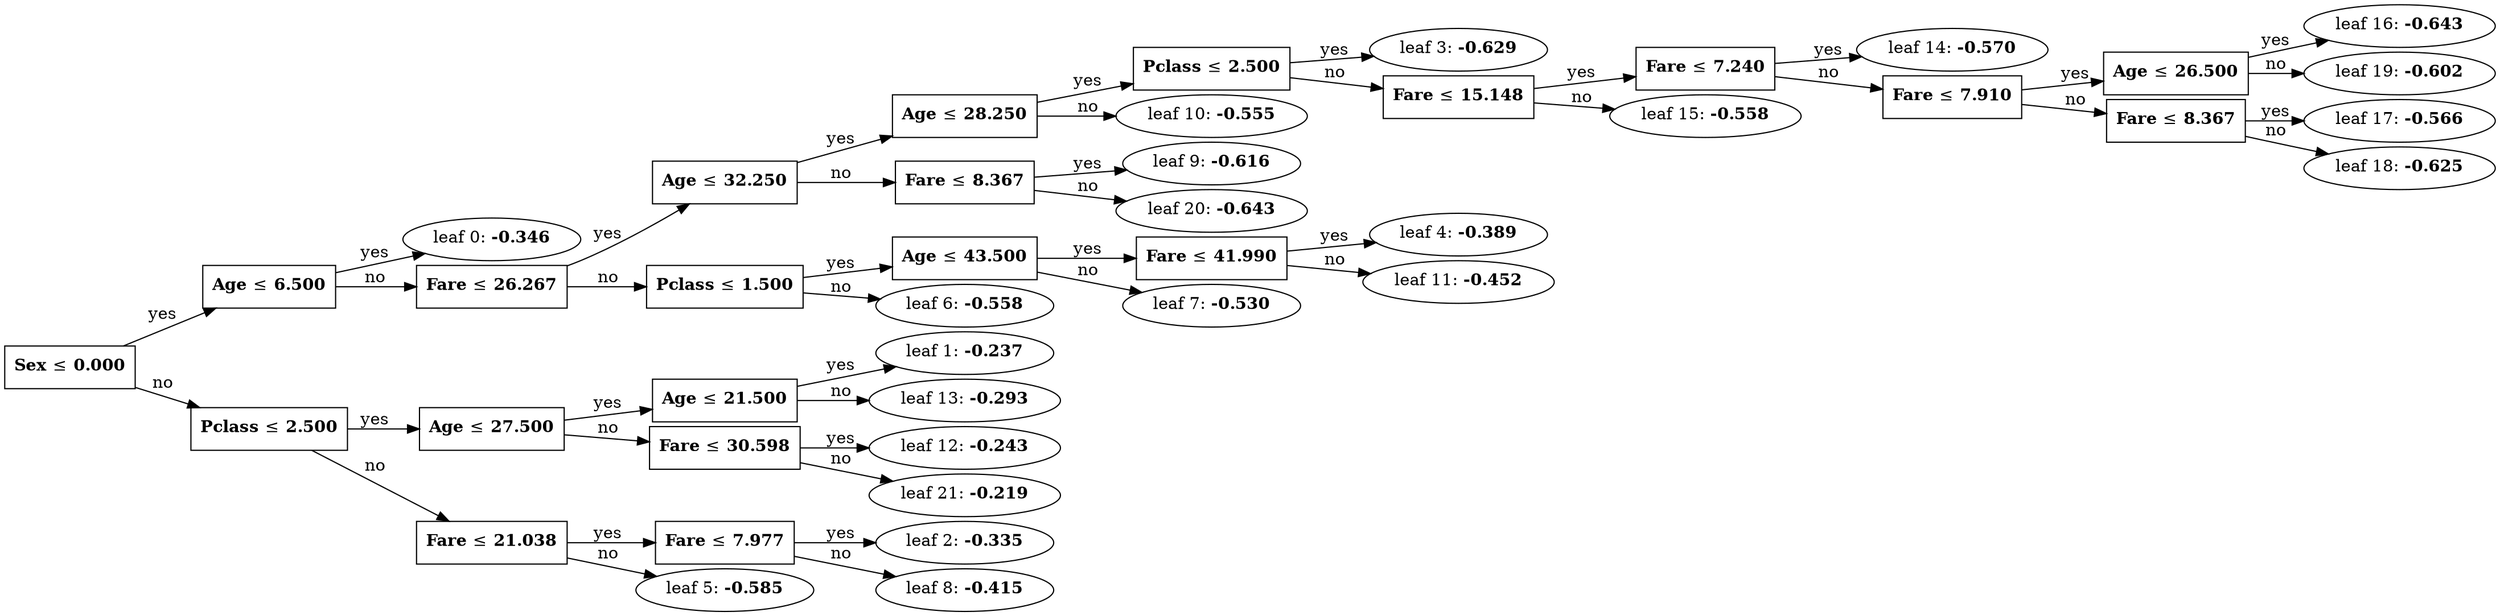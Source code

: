digraph Tree {
	graph [nodesep=0.05 rankdir=LR ranksep=0.3]
	split0 [label=<<B>Sex</B> &#8804; <B>0.000</B>> fillcolor=white shape=rectangle style=""]
	split2 [label=<<B>Age</B> &#8804; <B>6.500</B>> fillcolor=white shape=rectangle style=""]
	leaf0 [label=<leaf 0: <B>-0.346</B>>]
	split2 -> leaf0 [label=yes]
	split3 [label=<<B>Fare</B> &#8804; <B>26.267</B>> fillcolor=white shape=rectangle style=""]
	split8 [label=<<B>Age</B> &#8804; <B>32.250</B>> fillcolor=white shape=rectangle style=""]
	split9 [label=<<B>Age</B> &#8804; <B>28.250</B>> fillcolor=white shape=rectangle style=""]
	split13 [label=<<B>Pclass</B> &#8804; <B>2.500</B>> fillcolor=white shape=rectangle style=""]
	leaf3 [label=<leaf 3: <B>-0.629</B>>]
	split13 -> leaf3 [label=yes]
	split14 [label=<<B>Fare</B> &#8804; <B>15.148</B>> fillcolor=white shape=rectangle style=""]
	split15 [label=<<B>Fare</B> &#8804; <B>7.240</B>> fillcolor=white shape=rectangle style=""]
	leaf14 [label=<leaf 14: <B>-0.570</B>>]
	split15 -> leaf14 [label=yes]
	split16 [label=<<B>Fare</B> &#8804; <B>7.910</B>> fillcolor=white shape=rectangle style=""]
	split18 [label=<<B>Age</B> &#8804; <B>26.500</B>> fillcolor=white shape=rectangle style=""]
	leaf16 [label=<leaf 16: <B>-0.643</B>>]
	split18 -> leaf16 [label=yes]
	leaf19 [label=<leaf 19: <B>-0.602</B>>]
	split18 -> leaf19 [label=no]
	split16 -> split18 [label=yes]
	split17 [label=<<B>Fare</B> &#8804; <B>8.367</B>> fillcolor=white shape=rectangle style=""]
	leaf17 [label=<leaf 17: <B>-0.566</B>>]
	split17 -> leaf17 [label=yes]
	leaf18 [label=<leaf 18: <B>-0.625</B>>]
	split17 -> leaf18 [label=no]
	split16 -> split17 [label=no]
	split15 -> split16 [label=no]
	split14 -> split15 [label=yes]
	leaf15 [label=<leaf 15: <B>-0.558</B>>]
	split14 -> leaf15 [label=no]
	split13 -> split14 [label=no]
	split9 -> split13 [label=yes]
	leaf10 [label=<leaf 10: <B>-0.555</B>>]
	split9 -> leaf10 [label=no]
	split8 -> split9 [label=yes]
	split19 [label=<<B>Fare</B> &#8804; <B>8.367</B>> fillcolor=white shape=rectangle style=""]
	leaf9 [label=<leaf 9: <B>-0.616</B>>]
	split19 -> leaf9 [label=yes]
	leaf20 [label=<leaf 20: <B>-0.643</B>>]
	split19 -> leaf20 [label=no]
	split8 -> split19 [label=no]
	split3 -> split8 [label=yes]
	split5 [label=<<B>Pclass</B> &#8804; <B>1.500</B>> fillcolor=white shape=rectangle style=""]
	split6 [label=<<B>Age</B> &#8804; <B>43.500</B>> fillcolor=white shape=rectangle style=""]
	split10 [label=<<B>Fare</B> &#8804; <B>41.990</B>> fillcolor=white shape=rectangle style=""]
	leaf4 [label=<leaf 4: <B>-0.389</B>>]
	split10 -> leaf4 [label=yes]
	leaf11 [label=<leaf 11: <B>-0.452</B>>]
	split10 -> leaf11 [label=no]
	split6 -> split10 [label=yes]
	leaf7 [label=<leaf 7: <B>-0.530</B>>]
	split6 -> leaf7 [label=no]
	split5 -> split6 [label=yes]
	leaf6 [label=<leaf 6: <B>-0.558</B>>]
	split5 -> leaf6 [label=no]
	split3 -> split5 [label=no]
	split2 -> split3 [label=no]
	split0 -> split2 [label=yes]
	split1 [label=<<B>Pclass</B> &#8804; <B>2.500</B>> fillcolor=white shape=rectangle style=""]
	split11 [label=<<B>Age</B> &#8804; <B>27.500</B>> fillcolor=white shape=rectangle style=""]
	split12 [label=<<B>Age</B> &#8804; <B>21.500</B>> fillcolor=white shape=rectangle style=""]
	leaf1 [label=<leaf 1: <B>-0.237</B>>]
	split12 -> leaf1 [label=yes]
	leaf13 [label=<leaf 13: <B>-0.293</B>>]
	split12 -> leaf13 [label=no]
	split11 -> split12 [label=yes]
	split20 [label=<<B>Fare</B> &#8804; <B>30.598</B>> fillcolor=white shape=rectangle style=""]
	leaf12 [label=<leaf 12: <B>-0.243</B>>]
	split20 -> leaf12 [label=yes]
	leaf21 [label=<leaf 21: <B>-0.219</B>>]
	split20 -> leaf21 [label=no]
	split11 -> split20 [label=no]
	split1 -> split11 [label=yes]
	split4 [label=<<B>Fare</B> &#8804; <B>21.038</B>> fillcolor=white shape=rectangle style=""]
	split7 [label=<<B>Fare</B> &#8804; <B>7.977</B>> fillcolor=white shape=rectangle style=""]
	leaf2 [label=<leaf 2: <B>-0.335</B>>]
	split7 -> leaf2 [label=yes]
	leaf8 [label=<leaf 8: <B>-0.415</B>>]
	split7 -> leaf8 [label=no]
	split4 -> split7 [label=yes]
	leaf5 [label=<leaf 5: <B>-0.585</B>>]
	split4 -> leaf5 [label=no]
	split1 -> split4 [label=no]
	split0 -> split1 [label=no]
}
